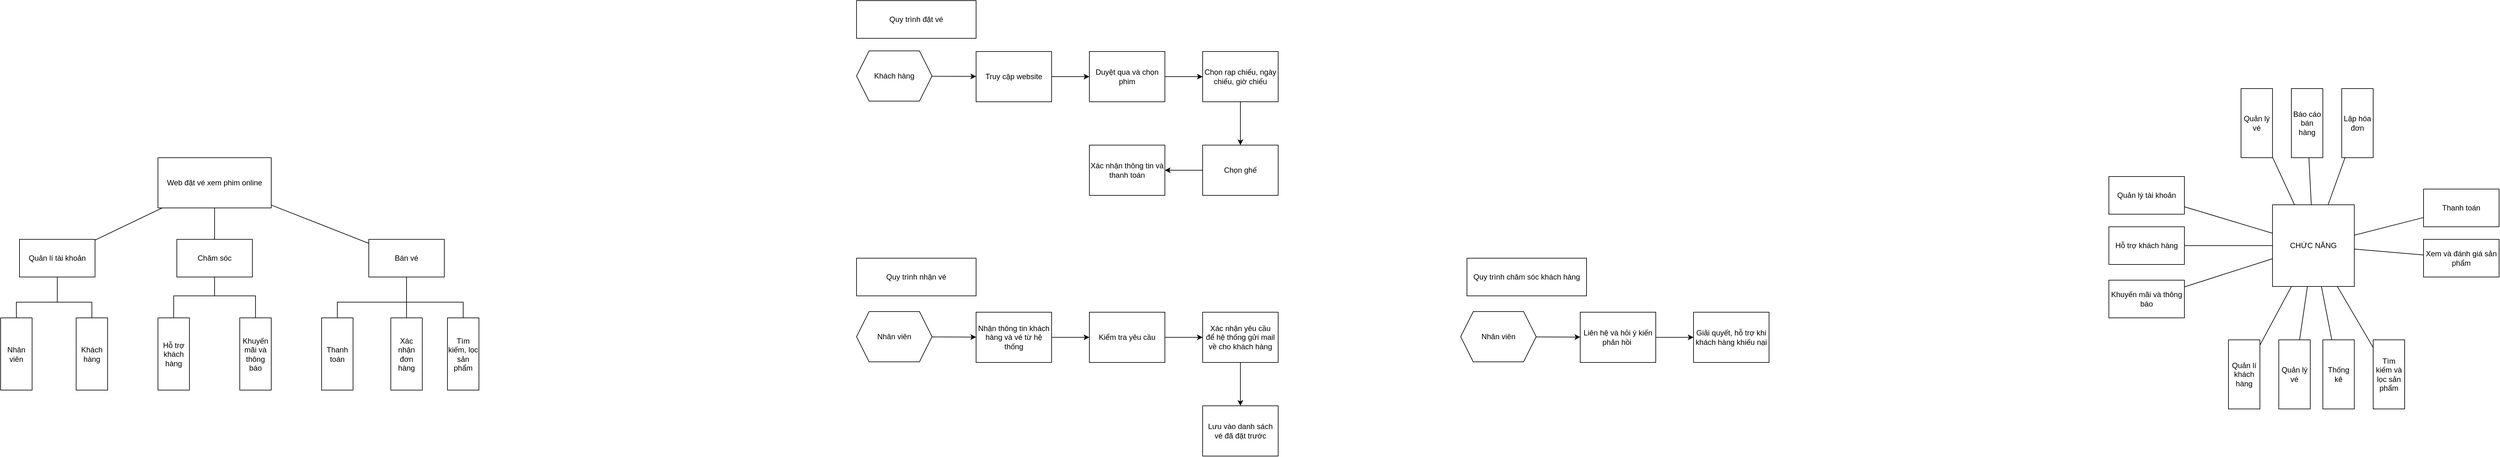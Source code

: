 <mxfile version="24.7.17">
  <diagram name="Trang-1" id="nz_Sbfwsfs0bYYeBjaF2">
    <mxGraphModel dx="2849" dy="615" grid="1" gridSize="10" guides="1" tooltips="1" connect="1" arrows="1" fold="1" page="1" pageScale="1" pageWidth="827" pageHeight="1169" math="0" shadow="0">
      <root>
        <mxCell id="0" />
        <mxCell id="1" parent="0" />
        <mxCell id="FrL-qWg0Bq8Ft-8Tm1kL-1" value="Khách hàng" style="shape=hexagon;perimeter=hexagonPerimeter2;whiteSpace=wrap;html=1;fixedSize=1;" parent="1" vertex="1">
          <mxGeometry x="-190" y="170" width="120" height="80" as="geometry" />
        </mxCell>
        <mxCell id="FrL-qWg0Bq8Ft-8Tm1kL-2" value="Truy cập website" style="rounded=0;whiteSpace=wrap;html=1;" parent="1" vertex="1">
          <mxGeometry y="171" width="120" height="80" as="geometry" />
        </mxCell>
        <mxCell id="FrL-qWg0Bq8Ft-8Tm1kL-3" value="Duyệt qua và chọn phim" style="rounded=0;whiteSpace=wrap;html=1;" parent="1" vertex="1">
          <mxGeometry x="180" y="171" width="120" height="80" as="geometry" />
        </mxCell>
        <mxCell id="FrL-qWg0Bq8Ft-8Tm1kL-4" value="Chọn rạp chiếu, ngày chiếu, giờ chiếu" style="rounded=0;whiteSpace=wrap;html=1;" parent="1" vertex="1">
          <mxGeometry x="360" y="171" width="120" height="80" as="geometry" />
        </mxCell>
        <mxCell id="FrL-qWg0Bq8Ft-8Tm1kL-5" value="Chọn ghế" style="rounded=0;whiteSpace=wrap;html=1;" parent="1" vertex="1">
          <mxGeometry x="360" y="320" width="120" height="80" as="geometry" />
        </mxCell>
        <mxCell id="FrL-qWg0Bq8Ft-8Tm1kL-6" value="Xác nhận thông tin và thanh toán" style="rounded=0;whiteSpace=wrap;html=1;" parent="1" vertex="1">
          <mxGeometry x="180" y="320" width="120" height="80" as="geometry" />
        </mxCell>
        <mxCell id="FrL-qWg0Bq8Ft-8Tm1kL-7" value="" style="endArrow=classic;html=1;rounded=0;" parent="1" source="FrL-qWg0Bq8Ft-8Tm1kL-1" target="FrL-qWg0Bq8Ft-8Tm1kL-2" edge="1">
          <mxGeometry width="50" height="50" relative="1" as="geometry">
            <mxPoint x="-80" y="330" as="sourcePoint" />
            <mxPoint x="-30" y="280" as="targetPoint" />
          </mxGeometry>
        </mxCell>
        <mxCell id="FrL-qWg0Bq8Ft-8Tm1kL-8" value="" style="endArrow=classic;html=1;rounded=0;" parent="1" source="FrL-qWg0Bq8Ft-8Tm1kL-2" target="FrL-qWg0Bq8Ft-8Tm1kL-3" edge="1">
          <mxGeometry width="50" height="50" relative="1" as="geometry">
            <mxPoint x="120.16" y="210.19" as="sourcePoint" />
            <mxPoint x="190.16" y="211.19" as="targetPoint" />
          </mxGeometry>
        </mxCell>
        <mxCell id="FrL-qWg0Bq8Ft-8Tm1kL-9" value="" style="endArrow=classic;html=1;rounded=0;" parent="1" source="FrL-qWg0Bq8Ft-8Tm1kL-3" target="FrL-qWg0Bq8Ft-8Tm1kL-4" edge="1">
          <mxGeometry width="50" height="50" relative="1" as="geometry">
            <mxPoint x="310" y="340" as="sourcePoint" />
            <mxPoint x="370" y="340" as="targetPoint" />
          </mxGeometry>
        </mxCell>
        <mxCell id="FrL-qWg0Bq8Ft-8Tm1kL-10" value="" style="endArrow=classic;html=1;rounded=0;" parent="1" source="FrL-qWg0Bq8Ft-8Tm1kL-4" target="FrL-qWg0Bq8Ft-8Tm1kL-5" edge="1">
          <mxGeometry width="50" height="50" relative="1" as="geometry">
            <mxPoint x="470" y="340" as="sourcePoint" />
            <mxPoint x="530" y="340" as="targetPoint" />
          </mxGeometry>
        </mxCell>
        <mxCell id="FrL-qWg0Bq8Ft-8Tm1kL-11" value="" style="endArrow=classic;html=1;rounded=0;" parent="1" source="FrL-qWg0Bq8Ft-8Tm1kL-5" target="FrL-qWg0Bq8Ft-8Tm1kL-6" edge="1">
          <mxGeometry width="50" height="50" relative="1" as="geometry">
            <mxPoint x="640" y="330" as="sourcePoint" />
            <mxPoint x="700" y="330" as="targetPoint" />
          </mxGeometry>
        </mxCell>
        <mxCell id="FrL-qWg0Bq8Ft-8Tm1kL-12" value="Nhân viên" style="shape=hexagon;perimeter=hexagonPerimeter2;whiteSpace=wrap;html=1;fixedSize=1;" parent="1" vertex="1">
          <mxGeometry x="-190" y="585" width="120" height="80" as="geometry" />
        </mxCell>
        <mxCell id="FrL-qWg0Bq8Ft-8Tm1kL-13" value="Nhận thông tin khách hàng và vé từ hệ thống" style="rounded=0;whiteSpace=wrap;html=1;" parent="1" vertex="1">
          <mxGeometry y="586" width="120" height="80" as="geometry" />
        </mxCell>
        <mxCell id="FrL-qWg0Bq8Ft-8Tm1kL-14" value="Kiểm tra yêu cầu" style="rounded=0;whiteSpace=wrap;html=1;" parent="1" vertex="1">
          <mxGeometry x="180" y="586" width="120" height="80" as="geometry" />
        </mxCell>
        <mxCell id="FrL-qWg0Bq8Ft-8Tm1kL-15" value="Xác nhận yêu cầu&lt;div&gt;để hệ thống gửi mail về cho khách hàng&lt;/div&gt;" style="rounded=0;whiteSpace=wrap;html=1;" parent="1" vertex="1">
          <mxGeometry x="360" y="586" width="120" height="80" as="geometry" />
        </mxCell>
        <mxCell id="FrL-qWg0Bq8Ft-8Tm1kL-16" value="Lưu vào danh sách vé đã đặt trước" style="rounded=0;whiteSpace=wrap;html=1;" parent="1" vertex="1">
          <mxGeometry x="360" y="735" width="120" height="80" as="geometry" />
        </mxCell>
        <mxCell id="FrL-qWg0Bq8Ft-8Tm1kL-18" value="" style="endArrow=classic;html=1;rounded=0;" parent="1" source="FrL-qWg0Bq8Ft-8Tm1kL-12" target="FrL-qWg0Bq8Ft-8Tm1kL-13" edge="1">
          <mxGeometry width="50" height="50" relative="1" as="geometry">
            <mxPoint x="-80" y="745" as="sourcePoint" />
            <mxPoint x="-30" y="695" as="targetPoint" />
          </mxGeometry>
        </mxCell>
        <mxCell id="FrL-qWg0Bq8Ft-8Tm1kL-19" value="" style="endArrow=classic;html=1;rounded=0;" parent="1" source="FrL-qWg0Bq8Ft-8Tm1kL-13" target="FrL-qWg0Bq8Ft-8Tm1kL-14" edge="1">
          <mxGeometry width="50" height="50" relative="1" as="geometry">
            <mxPoint x="120.16" y="625.19" as="sourcePoint" />
            <mxPoint x="190.16" y="626.19" as="targetPoint" />
          </mxGeometry>
        </mxCell>
        <mxCell id="FrL-qWg0Bq8Ft-8Tm1kL-20" value="" style="endArrow=classic;html=1;rounded=0;" parent="1" source="FrL-qWg0Bq8Ft-8Tm1kL-14" target="FrL-qWg0Bq8Ft-8Tm1kL-15" edge="1">
          <mxGeometry width="50" height="50" relative="1" as="geometry">
            <mxPoint x="310" y="755" as="sourcePoint" />
            <mxPoint x="370" y="755" as="targetPoint" />
          </mxGeometry>
        </mxCell>
        <mxCell id="FrL-qWg0Bq8Ft-8Tm1kL-21" value="" style="endArrow=classic;html=1;rounded=0;" parent="1" source="FrL-qWg0Bq8Ft-8Tm1kL-15" target="FrL-qWg0Bq8Ft-8Tm1kL-16" edge="1">
          <mxGeometry width="50" height="50" relative="1" as="geometry">
            <mxPoint x="470" y="755" as="sourcePoint" />
            <mxPoint x="530" y="755" as="targetPoint" />
          </mxGeometry>
        </mxCell>
        <mxCell id="FrL-qWg0Bq8Ft-8Tm1kL-23" value="Quy trình đặt vé" style="rounded=0;whiteSpace=wrap;html=1;" parent="1" vertex="1">
          <mxGeometry x="-190" y="90" width="190" height="60" as="geometry" />
        </mxCell>
        <mxCell id="FrL-qWg0Bq8Ft-8Tm1kL-24" value="Quy trình nhận vé" style="rounded=0;whiteSpace=wrap;html=1;" parent="1" vertex="1">
          <mxGeometry x="-190" y="500" width="190" height="60" as="geometry" />
        </mxCell>
        <mxCell id="FrL-qWg0Bq8Ft-8Tm1kL-34" value="Nhân viên" style="shape=hexagon;perimeter=hexagonPerimeter2;whiteSpace=wrap;html=1;fixedSize=1;" parent="1" vertex="1">
          <mxGeometry x="770" y="585" width="120" height="80" as="geometry" />
        </mxCell>
        <mxCell id="FrL-qWg0Bq8Ft-8Tm1kL-35" value="Liên hệ và hỏi ý kiến phản hồi&amp;nbsp;" style="rounded=0;whiteSpace=wrap;html=1;" parent="1" vertex="1">
          <mxGeometry x="960" y="586" width="120" height="80" as="geometry" />
        </mxCell>
        <mxCell id="FrL-qWg0Bq8Ft-8Tm1kL-36" value="Giải quyết, hỗ trợ khi khách hàng khiếu nại" style="rounded=0;whiteSpace=wrap;html=1;" parent="1" vertex="1">
          <mxGeometry x="1140" y="586" width="120" height="80" as="geometry" />
        </mxCell>
        <mxCell id="FrL-qWg0Bq8Ft-8Tm1kL-39" value="" style="endArrow=classic;html=1;rounded=0;" parent="1" source="FrL-qWg0Bq8Ft-8Tm1kL-34" target="FrL-qWg0Bq8Ft-8Tm1kL-35" edge="1">
          <mxGeometry width="50" height="50" relative="1" as="geometry">
            <mxPoint x="880" y="745" as="sourcePoint" />
            <mxPoint x="930" y="695" as="targetPoint" />
          </mxGeometry>
        </mxCell>
        <mxCell id="FrL-qWg0Bq8Ft-8Tm1kL-40" value="" style="endArrow=classic;html=1;rounded=0;" parent="1" source="FrL-qWg0Bq8Ft-8Tm1kL-35" target="FrL-qWg0Bq8Ft-8Tm1kL-36" edge="1">
          <mxGeometry width="50" height="50" relative="1" as="geometry">
            <mxPoint x="1080.16" y="625.19" as="sourcePoint" />
            <mxPoint x="1150.16" y="626.19" as="targetPoint" />
          </mxGeometry>
        </mxCell>
        <mxCell id="FrL-qWg0Bq8Ft-8Tm1kL-43" value="Quy trình chăm sóc khách hàng" style="rounded=0;whiteSpace=wrap;html=1;" parent="1" vertex="1">
          <mxGeometry x="780" y="500" width="190" height="60" as="geometry" />
        </mxCell>
        <mxCell id="b9JfwRuqTQXrRDUmlfJM-1" value="CHỨC NĂNG" style="whiteSpace=wrap;html=1;aspect=fixed;" parent="1" vertex="1">
          <mxGeometry x="2060" y="415" width="130" height="130" as="geometry" />
        </mxCell>
        <mxCell id="b9JfwRuqTQXrRDUmlfJM-2" value="Quản lý tài khoản" style="rounded=0;whiteSpace=wrap;html=1;" parent="1" vertex="1">
          <mxGeometry x="1800" y="370" width="120" height="60" as="geometry" />
        </mxCell>
        <mxCell id="b9JfwRuqTQXrRDUmlfJM-3" value="Hỗ trợ khách hàng" style="rounded=0;whiteSpace=wrap;html=1;" parent="1" vertex="1">
          <mxGeometry x="1800" y="450" width="120" height="60" as="geometry" />
        </mxCell>
        <mxCell id="b9JfwRuqTQXrRDUmlfJM-4" value="Khuyến mãi và thông báo" style="rounded=0;whiteSpace=wrap;html=1;" parent="1" vertex="1">
          <mxGeometry x="1800" y="535" width="120" height="60" as="geometry" />
        </mxCell>
        <mxCell id="b9JfwRuqTQXrRDUmlfJM-5" value="Quản lý vé" style="rounded=0;whiteSpace=wrap;html=1;rotation=0;" parent="1" vertex="1">
          <mxGeometry x="2010" y="230" width="50" height="110" as="geometry" />
        </mxCell>
        <mxCell id="b9JfwRuqTQXrRDUmlfJM-6" value="Báo cáo bán hàng" style="rounded=0;whiteSpace=wrap;html=1;rotation=0;" parent="1" vertex="1">
          <mxGeometry x="2090" y="230" width="50" height="110" as="geometry" />
        </mxCell>
        <mxCell id="b9JfwRuqTQXrRDUmlfJM-7" value="Lập hóa đơn" style="rounded=0;whiteSpace=wrap;html=1;rotation=0;" parent="1" vertex="1">
          <mxGeometry x="2170" y="230" width="50" height="110" as="geometry" />
        </mxCell>
        <mxCell id="b9JfwRuqTQXrRDUmlfJM-8" value="Thanh toán" style="rounded=0;whiteSpace=wrap;html=1;" parent="1" vertex="1">
          <mxGeometry x="2300" y="390" width="120" height="60" as="geometry" />
        </mxCell>
        <mxCell id="b9JfwRuqTQXrRDUmlfJM-9" value="Xem và đánh giá sản phẩm" style="rounded=0;whiteSpace=wrap;html=1;" parent="1" vertex="1">
          <mxGeometry x="2300" y="470" width="120" height="60" as="geometry" />
        </mxCell>
        <mxCell id="b9JfwRuqTQXrRDUmlfJM-10" value="Quản lí khách hàng" style="rounded=0;whiteSpace=wrap;html=1;rotation=0;" parent="1" vertex="1">
          <mxGeometry x="1990" y="630" width="50" height="110" as="geometry" />
        </mxCell>
        <mxCell id="b9JfwRuqTQXrRDUmlfJM-11" value="Quản lý vé" style="rounded=0;whiteSpace=wrap;html=1;rotation=0;" parent="1" vertex="1">
          <mxGeometry x="2070" y="630" width="50" height="110" as="geometry" />
        </mxCell>
        <mxCell id="b9JfwRuqTQXrRDUmlfJM-12" value="Thống kê" style="rounded=0;whiteSpace=wrap;html=1;rotation=0;" parent="1" vertex="1">
          <mxGeometry x="2140" y="630" width="50" height="110" as="geometry" />
        </mxCell>
        <mxCell id="b9JfwRuqTQXrRDUmlfJM-13" value="Tìm kiếm và lọc sản phẩm" style="rounded=0;whiteSpace=wrap;html=1;rotation=0;" parent="1" vertex="1">
          <mxGeometry x="2220" y="630" width="50" height="110" as="geometry" />
        </mxCell>
        <mxCell id="b9JfwRuqTQXrRDUmlfJM-14" value="" style="endArrow=none;html=1;rounded=0;" parent="1" source="b9JfwRuqTQXrRDUmlfJM-1" target="b9JfwRuqTQXrRDUmlfJM-5" edge="1">
          <mxGeometry width="50" height="50" relative="1" as="geometry">
            <mxPoint x="2160" y="490" as="sourcePoint" />
            <mxPoint x="2210" y="440" as="targetPoint" />
          </mxGeometry>
        </mxCell>
        <mxCell id="b9JfwRuqTQXrRDUmlfJM-15" value="" style="endArrow=none;html=1;rounded=0;" parent="1" source="b9JfwRuqTQXrRDUmlfJM-1" target="b9JfwRuqTQXrRDUmlfJM-6" edge="1">
          <mxGeometry width="50" height="50" relative="1" as="geometry">
            <mxPoint x="2132.5" y="415.83" as="sourcePoint" />
            <mxPoint x="2097.5" y="339.83" as="targetPoint" />
          </mxGeometry>
        </mxCell>
        <mxCell id="b9JfwRuqTQXrRDUmlfJM-16" value="" style="endArrow=none;html=1;rounded=0;" parent="1" source="b9JfwRuqTQXrRDUmlfJM-1" target="b9JfwRuqTQXrRDUmlfJM-7" edge="1">
          <mxGeometry width="50" height="50" relative="1" as="geometry">
            <mxPoint x="2194.18" y="415" as="sourcePoint" />
            <mxPoint x="2190.18" y="340" as="targetPoint" />
          </mxGeometry>
        </mxCell>
        <mxCell id="b9JfwRuqTQXrRDUmlfJM-17" value="" style="endArrow=none;html=1;rounded=0;" parent="1" source="b9JfwRuqTQXrRDUmlfJM-1" target="b9JfwRuqTQXrRDUmlfJM-8" edge="1">
          <mxGeometry width="50" height="50" relative="1" as="geometry">
            <mxPoint x="2242.74" y="457.5" as="sourcePoint" />
            <mxPoint x="2269.74" y="382.5" as="targetPoint" />
          </mxGeometry>
        </mxCell>
        <mxCell id="b9JfwRuqTQXrRDUmlfJM-18" value="" style="endArrow=none;html=1;rounded=0;" parent="1" source="b9JfwRuqTQXrRDUmlfJM-1" target="b9JfwRuqTQXrRDUmlfJM-9" edge="1">
          <mxGeometry width="50" height="50" relative="1" as="geometry">
            <mxPoint x="2190" y="509.6" as="sourcePoint" />
            <mxPoint x="2300" y="481.6" as="targetPoint" />
          </mxGeometry>
        </mxCell>
        <mxCell id="b9JfwRuqTQXrRDUmlfJM-19" value="" style="endArrow=none;html=1;rounded=0;" parent="1" source="b9JfwRuqTQXrRDUmlfJM-1" target="b9JfwRuqTQXrRDUmlfJM-12" edge="1">
          <mxGeometry width="50" height="50" relative="1" as="geometry">
            <mxPoint x="2119.999" y="545" as="sourcePoint" />
            <mxPoint x="2176.95" y="642.292" as="targetPoint" />
          </mxGeometry>
        </mxCell>
        <mxCell id="b9JfwRuqTQXrRDUmlfJM-20" value="" style="endArrow=none;html=1;rounded=0;" parent="1" source="b9JfwRuqTQXrRDUmlfJM-1" target="b9JfwRuqTQXrRDUmlfJM-13" edge="1">
          <mxGeometry width="50" height="50" relative="1" as="geometry">
            <mxPoint x="2230.32" y="542" as="sourcePoint" />
            <mxPoint x="2246.32" y="627" as="targetPoint" />
          </mxGeometry>
        </mxCell>
        <mxCell id="b9JfwRuqTQXrRDUmlfJM-21" value="" style="endArrow=none;html=1;rounded=0;" parent="1" source="b9JfwRuqTQXrRDUmlfJM-1" target="b9JfwRuqTQXrRDUmlfJM-11" edge="1">
          <mxGeometry width="50" height="50" relative="1" as="geometry">
            <mxPoint x="2059.95" y="530" as="sourcePoint" />
            <mxPoint x="2116.95" y="627" as="targetPoint" />
          </mxGeometry>
        </mxCell>
        <mxCell id="b9JfwRuqTQXrRDUmlfJM-22" value="" style="endArrow=none;html=1;rounded=0;" parent="1" source="b9JfwRuqTQXrRDUmlfJM-1" target="b9JfwRuqTQXrRDUmlfJM-10" edge="1">
          <mxGeometry width="50" height="50" relative="1" as="geometry">
            <mxPoint x="2009.51" y="560" as="sourcePoint" />
            <mxPoint x="1997.51" y="645" as="targetPoint" />
          </mxGeometry>
        </mxCell>
        <mxCell id="b9JfwRuqTQXrRDUmlfJM-23" value="" style="endArrow=none;html=1;rounded=0;" parent="1" source="b9JfwRuqTQXrRDUmlfJM-1" target="b9JfwRuqTQXrRDUmlfJM-4" edge="1">
          <mxGeometry width="50" height="50" relative="1" as="geometry">
            <mxPoint x="2030" y="510" as="sourcePoint" />
            <mxPoint x="1980" y="603" as="targetPoint" />
          </mxGeometry>
        </mxCell>
        <mxCell id="b9JfwRuqTQXrRDUmlfJM-24" value="" style="endArrow=none;html=1;rounded=0;" parent="1" source="b9JfwRuqTQXrRDUmlfJM-1" target="b9JfwRuqTQXrRDUmlfJM-3" edge="1">
          <mxGeometry width="50" height="50" relative="1" as="geometry">
            <mxPoint x="2050" y="477.7" as="sourcePoint" />
            <mxPoint x="1910" y="522.7" as="targetPoint" />
          </mxGeometry>
        </mxCell>
        <mxCell id="b9JfwRuqTQXrRDUmlfJM-25" value="" style="endArrow=none;html=1;rounded=0;" parent="1" source="b9JfwRuqTQXrRDUmlfJM-1" target="b9JfwRuqTQXrRDUmlfJM-2" edge="1">
          <mxGeometry width="50" height="50" relative="1" as="geometry">
            <mxPoint x="2050" y="419.66" as="sourcePoint" />
            <mxPoint x="1910" y="419.66" as="targetPoint" />
          </mxGeometry>
        </mxCell>
        <mxCell id="Peko_zs0wkhO83lIhdzi-1" value="Web đặt vé xem phim online" style="rounded=0;whiteSpace=wrap;html=1;" vertex="1" parent="1">
          <mxGeometry x="-1300" y="340" width="180" height="80" as="geometry" />
        </mxCell>
        <mxCell id="Peko_zs0wkhO83lIhdzi-2" value="Quản lí tài khoản" style="rounded=0;whiteSpace=wrap;html=1;" vertex="1" parent="1">
          <mxGeometry x="-1520" y="470" width="120" height="60" as="geometry" />
        </mxCell>
        <mxCell id="Peko_zs0wkhO83lIhdzi-3" value="Nhân viên" style="rounded=0;whiteSpace=wrap;html=1;" vertex="1" parent="1">
          <mxGeometry x="-1550" y="595" width="50" height="115" as="geometry" />
        </mxCell>
        <mxCell id="Peko_zs0wkhO83lIhdzi-5" value="Khách hàng" style="rounded=0;whiteSpace=wrap;html=1;" vertex="1" parent="1">
          <mxGeometry x="-1430" y="595" width="50" height="115" as="geometry" />
        </mxCell>
        <mxCell id="Peko_zs0wkhO83lIhdzi-6" value="Chăm sóc" style="rounded=0;whiteSpace=wrap;html=1;" vertex="1" parent="1">
          <mxGeometry x="-1270" y="470" width="120" height="60" as="geometry" />
        </mxCell>
        <mxCell id="Peko_zs0wkhO83lIhdzi-8" value="Hỗ trợ khách hàng" style="rounded=0;whiteSpace=wrap;html=1;" vertex="1" parent="1">
          <mxGeometry x="-1300" y="595" width="50" height="115" as="geometry" />
        </mxCell>
        <mxCell id="Peko_zs0wkhO83lIhdzi-9" value="Khuyến mãi và thông báo" style="rounded=0;whiteSpace=wrap;html=1;" vertex="1" parent="1">
          <mxGeometry x="-1170" y="595" width="50" height="115" as="geometry" />
        </mxCell>
        <mxCell id="Peko_zs0wkhO83lIhdzi-10" value="Bán vé" style="rounded=0;whiteSpace=wrap;html=1;" vertex="1" parent="1">
          <mxGeometry x="-965" y="470" width="120" height="60" as="geometry" />
        </mxCell>
        <mxCell id="Peko_zs0wkhO83lIhdzi-11" value="Thanh toán" style="rounded=0;whiteSpace=wrap;html=1;" vertex="1" parent="1">
          <mxGeometry x="-1040" y="595" width="50" height="115" as="geometry" />
        </mxCell>
        <mxCell id="Peko_zs0wkhO83lIhdzi-12" value="Xác nhận đơn hàng" style="rounded=0;whiteSpace=wrap;html=1;" vertex="1" parent="1">
          <mxGeometry x="-930" y="595" width="50" height="115" as="geometry" />
        </mxCell>
        <mxCell id="Peko_zs0wkhO83lIhdzi-16" value="" style="endArrow=none;html=1;rounded=0;" edge="1" parent="1" source="Peko_zs0wkhO83lIhdzi-6" target="Peko_zs0wkhO83lIhdzi-1">
          <mxGeometry width="50" height="50" relative="1" as="geometry">
            <mxPoint x="-1190" y="590" as="sourcePoint" />
            <mxPoint x="-1140" y="540" as="targetPoint" />
          </mxGeometry>
        </mxCell>
        <mxCell id="Peko_zs0wkhO83lIhdzi-17" value="" style="endArrow=none;html=1;rounded=0;" edge="1" parent="1" source="Peko_zs0wkhO83lIhdzi-2" target="Peko_zs0wkhO83lIhdzi-1">
          <mxGeometry width="50" height="50" relative="1" as="geometry">
            <mxPoint x="-1240" y="540" as="sourcePoint" />
            <mxPoint x="-1190" y="490" as="targetPoint" />
          </mxGeometry>
        </mxCell>
        <mxCell id="Peko_zs0wkhO83lIhdzi-18" value="" style="endArrow=none;html=1;rounded=0;" edge="1" parent="1" source="Peko_zs0wkhO83lIhdzi-10" target="Peko_zs0wkhO83lIhdzi-1">
          <mxGeometry width="50" height="50" relative="1" as="geometry">
            <mxPoint x="-1060" y="457.76" as="sourcePoint" />
            <mxPoint x="-920" y="399.76" as="targetPoint" />
          </mxGeometry>
        </mxCell>
        <mxCell id="Peko_zs0wkhO83lIhdzi-19" value="" style="endArrow=none;html=1;rounded=0;" edge="1" parent="1" source="Peko_zs0wkhO83lIhdzi-11" target="Peko_zs0wkhO83lIhdzi-10">
          <mxGeometry width="50" height="50" relative="1" as="geometry">
            <mxPoint x="-1030" y="596" as="sourcePoint" />
            <mxPoint x="-965" y="531" as="targetPoint" />
            <Array as="points">
              <mxPoint x="-1015" y="570" />
              <mxPoint x="-905" y="570" />
            </Array>
          </mxGeometry>
        </mxCell>
        <mxCell id="Peko_zs0wkhO83lIhdzi-20" value="" style="endArrow=none;html=1;rounded=0;" edge="1" parent="1" source="Peko_zs0wkhO83lIhdzi-9" target="Peko_zs0wkhO83lIhdzi-6">
          <mxGeometry width="50" height="50" relative="1" as="geometry">
            <mxPoint x="-1150" y="560" as="sourcePoint" />
            <mxPoint x="-1030" y="559.76" as="targetPoint" />
            <Array as="points">
              <mxPoint x="-1145" y="560" />
              <mxPoint x="-1210" y="560" />
            </Array>
          </mxGeometry>
        </mxCell>
        <mxCell id="Peko_zs0wkhO83lIhdzi-21" value="" style="endArrow=none;html=1;rounded=0;" edge="1" parent="1" source="Peko_zs0wkhO83lIhdzi-25" target="Peko_zs0wkhO83lIhdzi-10">
          <mxGeometry width="50" height="50" relative="1" as="geometry">
            <mxPoint x="-810" y="593" as="sourcePoint" />
            <mxPoint x="-865.0" y="537" as="targetPoint" />
            <Array as="points">
              <mxPoint x="-815" y="570" />
              <mxPoint x="-905" y="570" />
            </Array>
          </mxGeometry>
        </mxCell>
        <mxCell id="Peko_zs0wkhO83lIhdzi-22" value="" style="endArrow=none;html=1;rounded=0;entryX=0.5;entryY=1;entryDx=0;entryDy=0;" edge="1" parent="1" source="Peko_zs0wkhO83lIhdzi-8" target="Peko_zs0wkhO83lIhdzi-6">
          <mxGeometry width="50" height="50" relative="1" as="geometry">
            <mxPoint x="-1268" y="586" as="sourcePoint" />
            <mxPoint x="-1213" y="530" as="targetPoint" />
            <Array as="points">
              <mxPoint x="-1275" y="560" />
              <mxPoint x="-1210" y="560" />
            </Array>
          </mxGeometry>
        </mxCell>
        <mxCell id="Peko_zs0wkhO83lIhdzi-23" value="" style="endArrow=none;html=1;rounded=0;" edge="1" parent="1" source="Peko_zs0wkhO83lIhdzi-5" target="Peko_zs0wkhO83lIhdzi-2">
          <mxGeometry width="50" height="50" relative="1" as="geometry">
            <mxPoint x="-1405" y="604" as="sourcePoint" />
            <mxPoint x="-1470" y="539" as="targetPoint" />
            <Array as="points">
              <mxPoint x="-1405" y="570" />
              <mxPoint x="-1460" y="570" />
            </Array>
          </mxGeometry>
        </mxCell>
        <mxCell id="Peko_zs0wkhO83lIhdzi-24" value="" style="endArrow=none;html=1;rounded=0;" edge="1" parent="1" source="Peko_zs0wkhO83lIhdzi-3" target="Peko_zs0wkhO83lIhdzi-2">
          <mxGeometry width="50" height="50" relative="1" as="geometry">
            <mxPoint x="-1530" y="604" as="sourcePoint" />
            <mxPoint x="-1465" y="539" as="targetPoint" />
            <Array as="points">
              <mxPoint x="-1525" y="570" />
              <mxPoint x="-1460" y="570" />
            </Array>
          </mxGeometry>
        </mxCell>
        <mxCell id="Peko_zs0wkhO83lIhdzi-25" value="Tìm kiếm, lọc sản phẩm" style="rounded=0;whiteSpace=wrap;html=1;" vertex="1" parent="1">
          <mxGeometry x="-840" y="595" width="50" height="115" as="geometry" />
        </mxCell>
        <mxCell id="Peko_zs0wkhO83lIhdzi-26" value="" style="endArrow=none;html=1;rounded=0;" edge="1" parent="1" source="Peko_zs0wkhO83lIhdzi-12" target="Peko_zs0wkhO83lIhdzi-10">
          <mxGeometry width="50" height="50" relative="1" as="geometry">
            <mxPoint x="-990" y="610" as="sourcePoint" />
            <mxPoint x="-884" y="545" as="targetPoint" />
            <Array as="points">
              <mxPoint x="-905" y="570" />
            </Array>
          </mxGeometry>
        </mxCell>
      </root>
    </mxGraphModel>
  </diagram>
</mxfile>
